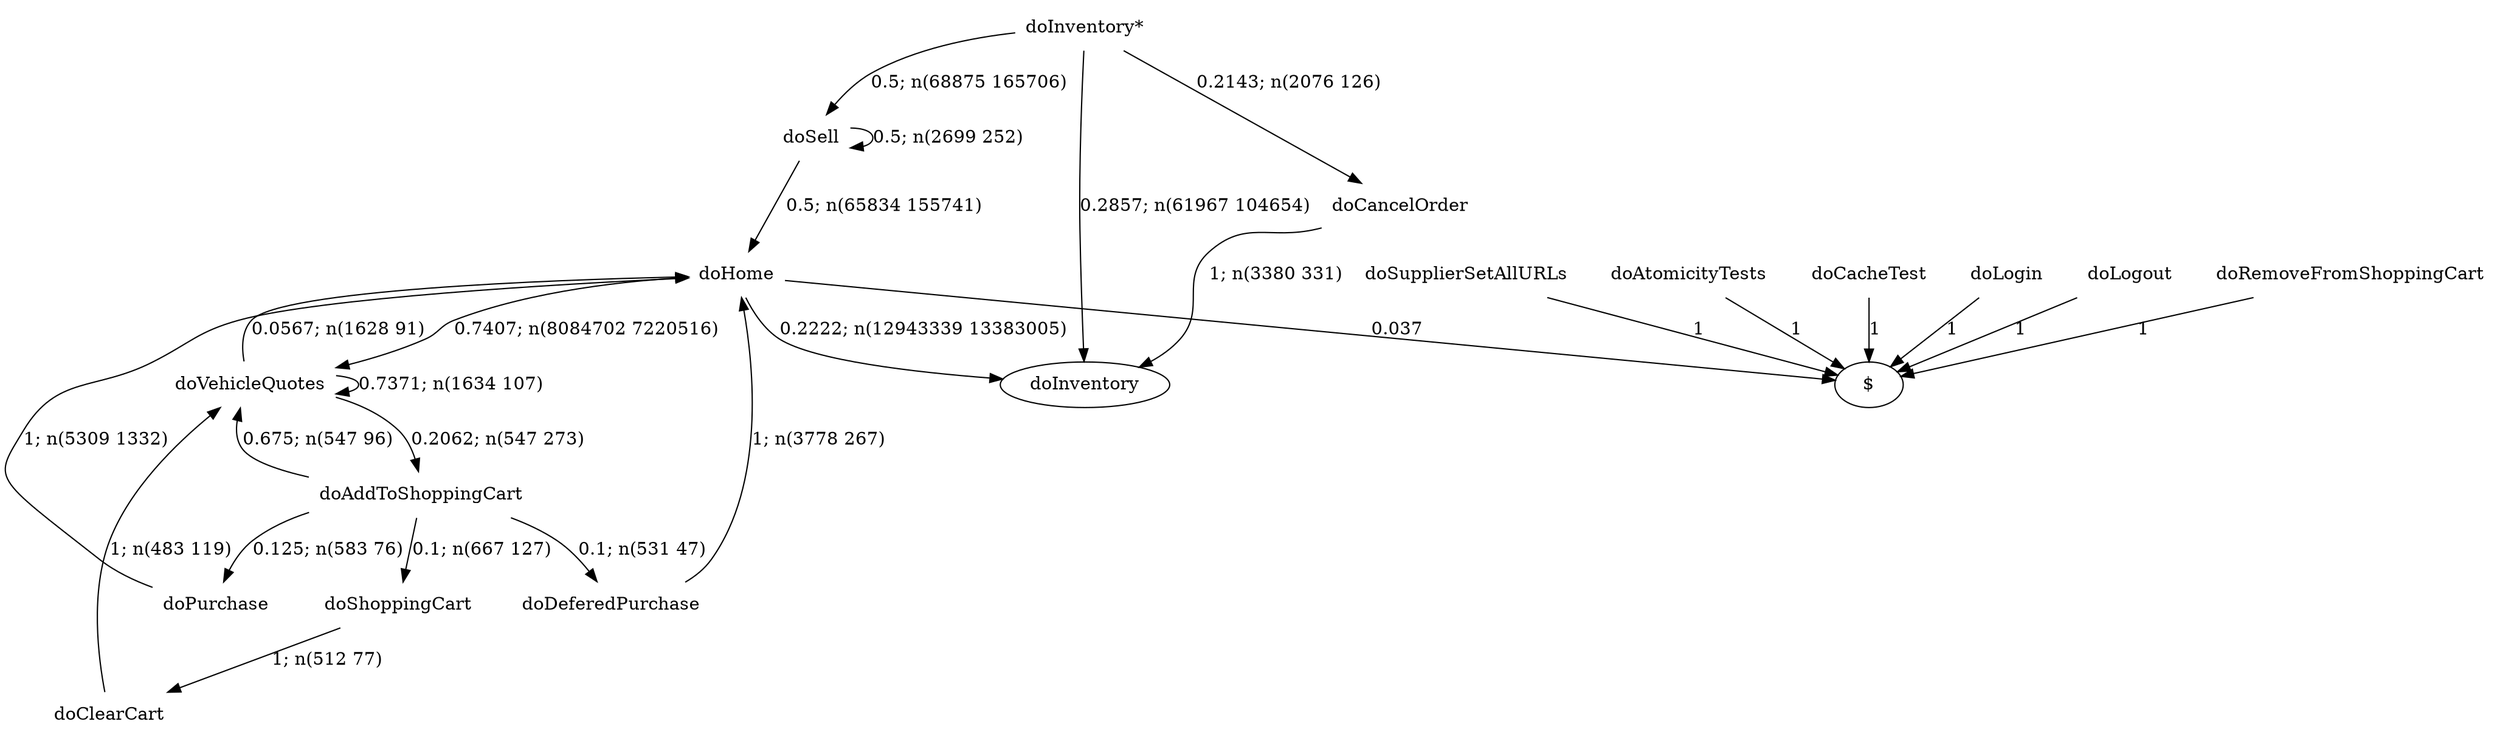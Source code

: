 digraph G {"doInventory*" [label="doInventory*",shape=none];"doSupplierSetAllURLs" [label="doSupplierSetAllURLs",shape=none];"doAtomicityTests" [label="doAtomicityTests",shape=none];"doCacheTest" [label="doCacheTest",shape=none];"doLogin" [label="doLogin",shape=none];"doVehicleQuotes" [label="doVehicleQuotes",shape=none];"doAddToShoppingCart" [label="doAddToShoppingCart",shape=none];"doDeferedPurchase" [label="doDeferedPurchase",shape=none];"doHome" [label="doHome",shape=none];"doShoppingCart" [label="doShoppingCart",shape=none];"doClearCart" [label="doClearCart",shape=none];"doPurchase" [label="doPurchase",shape=none];"doSell" [label="doSell",shape=none];"doLogout" [label="doLogout",shape=none];"doCancelOrder" [label="doCancelOrder",shape=none];"doRemoveFromShoppingCart" [label="doRemoveFromShoppingCart",shape=none];"doInventory*"->"doInventory" [style=solid,label="0.2857; n(61967 104654)"];"doInventory*"->"doSell" [style=solid,label="0.5; n(68875 165706)"];"doInventory*"->"doCancelOrder" [style=solid,label="0.2143; n(2076 126)"];"doSupplierSetAllURLs"->"$" [style=solid,label="1"];"doAtomicityTests"->"$" [style=solid,label="1"];"doCacheTest"->"$" [style=solid,label="1"];"doLogin"->"$" [style=solid,label="1"];"doVehicleQuotes"->"doVehicleQuotes" [style=solid,label="0.7371; n(1634 107)"];"doVehicleQuotes"->"doAddToShoppingCart" [style=solid,label="0.2062; n(547 273)"];"doVehicleQuotes"->"doHome" [style=solid,label="0.0567; n(1628 91)"];"doAddToShoppingCart"->"doVehicleQuotes" [style=solid,label="0.675; n(547 96)"];"doAddToShoppingCart"->"doDeferedPurchase" [style=solid,label="0.1; n(531 47)"];"doAddToShoppingCart"->"doShoppingCart" [style=solid,label="0.1; n(667 127)"];"doAddToShoppingCart"->"doPurchase" [style=solid,label="0.125; n(583 76)"];"doDeferedPurchase"->"doHome" [style=solid,label="1; n(3778 267)"];"doHome"->"doInventory" [style=solid,label="0.2222; n(12943339 13383005)"];"doHome"->"doVehicleQuotes" [style=solid,label="0.7407; n(8084702 7220516)"];"doHome"->"$" [style=solid,label="0.037"];"doShoppingCart"->"doClearCart" [style=solid,label="1; n(512 77)"];"doClearCart"->"doVehicleQuotes" [style=solid,label="1; n(483 119)"];"doPurchase"->"doHome" [style=solid,label="1; n(5309 1332)"];"doSell"->"doHome" [style=solid,label="0.5; n(65834 155741)"];"doSell"->"doSell" [style=solid,label="0.5; n(2699 252)"];"doLogout"->"$" [style=solid,label="1"];"doCancelOrder"->"doInventory" [style=solid,label="1; n(3380 331)"];"doRemoveFromShoppingCart"->"$" [style=solid,label="1"];}